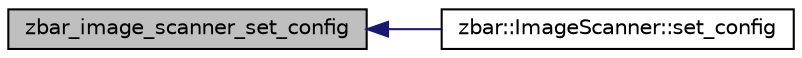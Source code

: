 digraph G
{
  edge [fontname="Helvetica",fontsize="10",labelfontname="Helvetica",labelfontsize="10"];
  node [fontname="Helvetica",fontsize="10",shape=record];
  rankdir=LR;
  Node1 [label="zbar_image_scanner_set_config",height=0.2,width=0.4,color="black", fillcolor="grey75", style="filled" fontcolor="black"];
  Node1 -> Node2 [dir=back,color="midnightblue",fontsize="10",style="solid",fontname="Helvetica"];
  Node2 [label="zbar::ImageScanner::set_config",height=0.2,width=0.4,color="black", fillcolor="white", style="filled",URL="$classzbar_1_1_image_scanner.html#abd75786c6fdcfd91fe46957ff6ee1ac3"];
}
